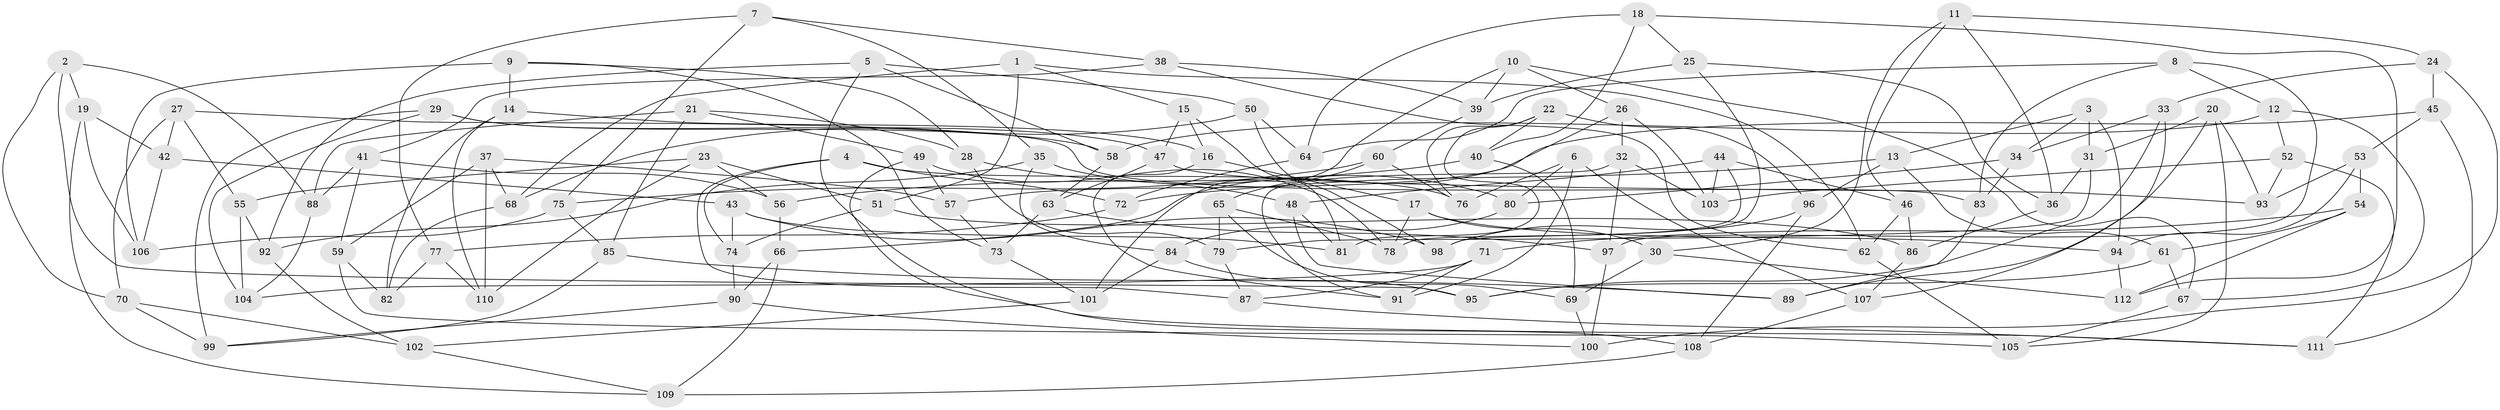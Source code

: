 // Generated by graph-tools (version 1.1) at 2025/38/03/09/25 02:38:07]
// undirected, 112 vertices, 224 edges
graph export_dot {
graph [start="1"]
  node [color=gray90,style=filled];
  1;
  2;
  3;
  4;
  5;
  6;
  7;
  8;
  9;
  10;
  11;
  12;
  13;
  14;
  15;
  16;
  17;
  18;
  19;
  20;
  21;
  22;
  23;
  24;
  25;
  26;
  27;
  28;
  29;
  30;
  31;
  32;
  33;
  34;
  35;
  36;
  37;
  38;
  39;
  40;
  41;
  42;
  43;
  44;
  45;
  46;
  47;
  48;
  49;
  50;
  51;
  52;
  53;
  54;
  55;
  56;
  57;
  58;
  59;
  60;
  61;
  62;
  63;
  64;
  65;
  66;
  67;
  68;
  69;
  70;
  71;
  72;
  73;
  74;
  75;
  76;
  77;
  78;
  79;
  80;
  81;
  82;
  83;
  84;
  85;
  86;
  87;
  88;
  89;
  90;
  91;
  92;
  93;
  94;
  95;
  96;
  97;
  98;
  99;
  100;
  101;
  102;
  103;
  104;
  105;
  106;
  107;
  108;
  109;
  110;
  111;
  112;
  1 -- 68;
  1 -- 62;
  1 -- 15;
  1 -- 51;
  2 -- 70;
  2 -- 88;
  2 -- 95;
  2 -- 19;
  3 -- 13;
  3 -- 34;
  3 -- 94;
  3 -- 31;
  4 -- 72;
  4 -- 76;
  4 -- 74;
  4 -- 87;
  5 -- 111;
  5 -- 58;
  5 -- 50;
  5 -- 92;
  6 -- 80;
  6 -- 91;
  6 -- 107;
  6 -- 76;
  7 -- 77;
  7 -- 35;
  7 -- 38;
  7 -- 75;
  8 -- 83;
  8 -- 64;
  8 -- 12;
  8 -- 97;
  9 -- 73;
  9 -- 106;
  9 -- 14;
  9 -- 28;
  10 -- 67;
  10 -- 101;
  10 -- 39;
  10 -- 26;
  11 -- 46;
  11 -- 36;
  11 -- 24;
  11 -- 30;
  12 -- 67;
  12 -- 52;
  12 -- 58;
  13 -- 96;
  13 -- 72;
  13 -- 61;
  14 -- 16;
  14 -- 82;
  14 -- 110;
  15 -- 16;
  15 -- 81;
  15 -- 47;
  16 -- 91;
  16 -- 17;
  17 -- 94;
  17 -- 78;
  17 -- 30;
  18 -- 64;
  18 -- 25;
  18 -- 40;
  18 -- 112;
  19 -- 42;
  19 -- 109;
  19 -- 106;
  20 -- 105;
  20 -- 93;
  20 -- 31;
  20 -- 89;
  21 -- 49;
  21 -- 85;
  21 -- 88;
  21 -- 28;
  22 -- 96;
  22 -- 40;
  22 -- 76;
  22 -- 81;
  23 -- 51;
  23 -- 56;
  23 -- 110;
  23 -- 55;
  24 -- 100;
  24 -- 45;
  24 -- 33;
  25 -- 39;
  25 -- 36;
  25 -- 98;
  26 -- 66;
  26 -- 103;
  26 -- 32;
  27 -- 55;
  27 -- 83;
  27 -- 42;
  27 -- 70;
  28 -- 79;
  28 -- 48;
  29 -- 58;
  29 -- 47;
  29 -- 99;
  29 -- 104;
  30 -- 112;
  30 -- 69;
  31 -- 36;
  31 -- 79;
  32 -- 97;
  32 -- 91;
  32 -- 103;
  33 -- 95;
  33 -- 34;
  33 -- 107;
  34 -- 80;
  34 -- 83;
  35 -- 92;
  35 -- 80;
  35 -- 84;
  36 -- 86;
  37 -- 68;
  37 -- 57;
  37 -- 110;
  37 -- 59;
  38 -- 39;
  38 -- 41;
  38 -- 62;
  39 -- 60;
  40 -- 69;
  40 -- 56;
  41 -- 88;
  41 -- 56;
  41 -- 59;
  42 -- 43;
  42 -- 106;
  43 -- 81;
  43 -- 98;
  43 -- 74;
  44 -- 46;
  44 -- 78;
  44 -- 103;
  44 -- 48;
  45 -- 111;
  45 -- 57;
  45 -- 53;
  46 -- 86;
  46 -- 62;
  47 -- 63;
  47 -- 93;
  48 -- 89;
  48 -- 81;
  49 -- 108;
  49 -- 57;
  49 -- 78;
  50 -- 68;
  50 -- 98;
  50 -- 64;
  51 -- 74;
  51 -- 86;
  52 -- 103;
  52 -- 93;
  52 -- 111;
  53 -- 94;
  53 -- 93;
  53 -- 54;
  54 -- 71;
  54 -- 61;
  54 -- 112;
  55 -- 92;
  55 -- 104;
  56 -- 66;
  57 -- 73;
  58 -- 63;
  59 -- 105;
  59 -- 82;
  60 -- 76;
  60 -- 75;
  60 -- 65;
  61 -- 67;
  61 -- 95;
  62 -- 105;
  63 -- 73;
  63 -- 97;
  64 -- 72;
  65 -- 79;
  65 -- 69;
  65 -- 78;
  66 -- 90;
  66 -- 109;
  67 -- 105;
  68 -- 82;
  69 -- 100;
  70 -- 99;
  70 -- 102;
  71 -- 104;
  71 -- 87;
  71 -- 91;
  72 -- 77;
  73 -- 101;
  74 -- 90;
  75 -- 85;
  75 -- 106;
  77 -- 110;
  77 -- 82;
  79 -- 87;
  80 -- 84;
  83 -- 89;
  84 -- 95;
  84 -- 101;
  85 -- 99;
  85 -- 89;
  86 -- 107;
  87 -- 111;
  88 -- 104;
  90 -- 100;
  90 -- 99;
  92 -- 102;
  94 -- 112;
  96 -- 108;
  96 -- 98;
  97 -- 100;
  101 -- 102;
  102 -- 109;
  107 -- 108;
  108 -- 109;
}
